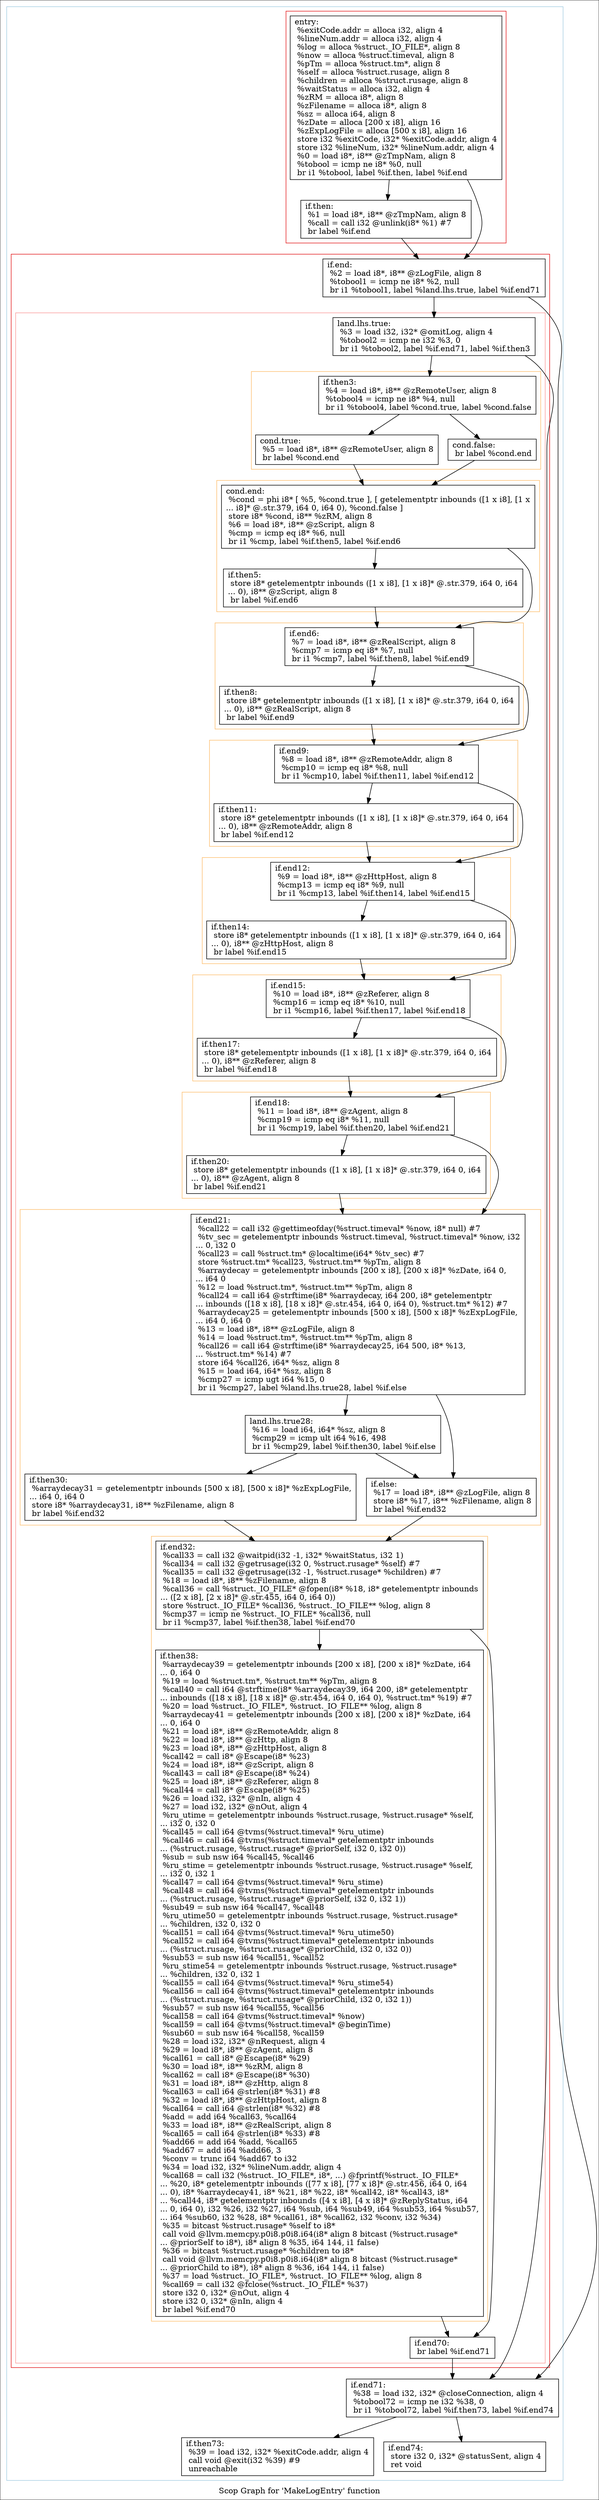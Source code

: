 digraph "Scop Graph for 'MakeLogEntry' function" {
	label="Scop Graph for 'MakeLogEntry' function";

	Node0x20a0760 [shape=record,label="{entry:\l  %exitCode.addr = alloca i32, align 4\l  %lineNum.addr = alloca i32, align 4\l  %log = alloca %struct._IO_FILE*, align 8\l  %now = alloca %struct.timeval, align 8\l  %pTm = alloca %struct.tm*, align 8\l  %self = alloca %struct.rusage, align 8\l  %children = alloca %struct.rusage, align 8\l  %waitStatus = alloca i32, align 4\l  %zRM = alloca i8*, align 8\l  %zFilename = alloca i8*, align 8\l  %sz = alloca i64, align 8\l  %zDate = alloca [200 x i8], align 16\l  %zExpLogFile = alloca [500 x i8], align 16\l  store i32 %exitCode, i32* %exitCode.addr, align 4\l  store i32 %lineNum, i32* %lineNum.addr, align 4\l  %0 = load i8*, i8** @zTmpNam, align 8\l  %tobool = icmp ne i8* %0, null\l  br i1 %tobool, label %if.then, label %if.end\l}"];
	Node0x20a0760 -> Node0x20157f0;
	Node0x20a0760 -> Node0x2016a00;
	Node0x20157f0 [shape=record,label="{if.then:                                          \l  %1 = load i8*, i8** @zTmpNam, align 8\l  %call = call i32 @unlink(i8* %1) #7\l  br label %if.end\l}"];
	Node0x20157f0 -> Node0x2016a00;
	Node0x2016a00 [shape=record,label="{if.end:                                           \l  %2 = load i8*, i8** @zLogFile, align 8\l  %tobool1 = icmp ne i8* %2, null\l  br i1 %tobool1, label %land.lhs.true, label %if.end71\l}"];
	Node0x2016a00 -> Node0x2087d30;
	Node0x2016a00 -> Node0x200f600;
	Node0x2087d30 [shape=record,label="{land.lhs.true:                                    \l  %3 = load i32, i32* @omitLog, align 4\l  %tobool2 = icmp ne i32 %3, 0\l  br i1 %tobool2, label %if.end71, label %if.then3\l}"];
	Node0x2087d30 -> Node0x200f600;
	Node0x2087d30 -> Node0x204b4a0;
	Node0x200f600 [shape=record,label="{if.end71:                                         \l  %38 = load i32, i32* @closeConnection, align 4\l  %tobool72 = icmp ne i32 %38, 0\l  br i1 %tobool72, label %if.then73, label %if.end74\l}"];
	Node0x200f600 -> Node0x1ff8520;
	Node0x200f600 -> Node0x208fb10;
	Node0x1ff8520 [shape=record,label="{if.then73:                                        \l  %39 = load i32, i32* %exitCode.addr, align 4\l  call void @exit(i32 %39) #9\l  unreachable\l}"];
	Node0x208fb10 [shape=record,label="{if.end74:                                         \l  store i32 0, i32* @statusSent, align 4\l  ret void\l}"];
	Node0x204b4a0 [shape=record,label="{if.then3:                                         \l  %4 = load i8*, i8** @zRemoteUser, align 8\l  %tobool4 = icmp ne i8* %4, null\l  br i1 %tobool4, label %cond.true, label %cond.false\l}"];
	Node0x204b4a0 -> Node0x1ff3180;
	Node0x204b4a0 -> Node0x2019120;
	Node0x1ff3180 [shape=record,label="{cond.true:                                        \l  %5 = load i8*, i8** @zRemoteUser, align 8\l  br label %cond.end\l}"];
	Node0x1ff3180 -> Node0x203e790;
	Node0x203e790 [shape=record,label="{cond.end:                                         \l  %cond = phi i8* [ %5, %cond.true ], [ getelementptr inbounds ([1 x i8], [1 x\l... i8]* @.str.379, i64 0, i64 0), %cond.false ]\l  store i8* %cond, i8** %zRM, align 8\l  %6 = load i8*, i8** @zScript, align 8\l  %cmp = icmp eq i8* %6, null\l  br i1 %cmp, label %if.then5, label %if.end6\l}"];
	Node0x203e790 -> Node0x2084790;
	Node0x203e790 -> Node0x2045570;
	Node0x2084790 [shape=record,label="{if.then5:                                         \l  store i8* getelementptr inbounds ([1 x i8], [1 x i8]* @.str.379, i64 0, i64\l... 0), i8** @zScript, align 8\l  br label %if.end6\l}"];
	Node0x2084790 -> Node0x2045570;
	Node0x2045570 [shape=record,label="{if.end6:                                          \l  %7 = load i8*, i8** @zRealScript, align 8\l  %cmp7 = icmp eq i8* %7, null\l  br i1 %cmp7, label %if.then8, label %if.end9\l}"];
	Node0x2045570 -> Node0x1fe8aa0;
	Node0x2045570 -> Node0x1fd9c40;
	Node0x1fe8aa0 [shape=record,label="{if.then8:                                         \l  store i8* getelementptr inbounds ([1 x i8], [1 x i8]* @.str.379, i64 0, i64\l... 0), i8** @zRealScript, align 8\l  br label %if.end9\l}"];
	Node0x1fe8aa0 -> Node0x1fd9c40;
	Node0x1fd9c40 [shape=record,label="{if.end9:                                          \l  %8 = load i8*, i8** @zRemoteAddr, align 8\l  %cmp10 = icmp eq i8* %8, null\l  br i1 %cmp10, label %if.then11, label %if.end12\l}"];
	Node0x1fd9c40 -> Node0x2094160;
	Node0x1fd9c40 -> Node0x2056460;
	Node0x2094160 [shape=record,label="{if.then11:                                        \l  store i8* getelementptr inbounds ([1 x i8], [1 x i8]* @.str.379, i64 0, i64\l... 0), i8** @zRemoteAddr, align 8\l  br label %if.end12\l}"];
	Node0x2094160 -> Node0x2056460;
	Node0x2056460 [shape=record,label="{if.end12:                                         \l  %9 = load i8*, i8** @zHttpHost, align 8\l  %cmp13 = icmp eq i8* %9, null\l  br i1 %cmp13, label %if.then14, label %if.end15\l}"];
	Node0x2056460 -> Node0x1feda30;
	Node0x2056460 -> Node0x2085700;
	Node0x1feda30 [shape=record,label="{if.then14:                                        \l  store i8* getelementptr inbounds ([1 x i8], [1 x i8]* @.str.379, i64 0, i64\l... 0), i8** @zHttpHost, align 8\l  br label %if.end15\l}"];
	Node0x1feda30 -> Node0x2085700;
	Node0x2085700 [shape=record,label="{if.end15:                                         \l  %10 = load i8*, i8** @zReferer, align 8\l  %cmp16 = icmp eq i8* %10, null\l  br i1 %cmp16, label %if.then17, label %if.end18\l}"];
	Node0x2085700 -> Node0x1fd98f0;
	Node0x2085700 -> Node0x2089a80;
	Node0x1fd98f0 [shape=record,label="{if.then17:                                        \l  store i8* getelementptr inbounds ([1 x i8], [1 x i8]* @.str.379, i64 0, i64\l... 0), i8** @zReferer, align 8\l  br label %if.end18\l}"];
	Node0x1fd98f0 -> Node0x2089a80;
	Node0x2089a80 [shape=record,label="{if.end18:                                         \l  %11 = load i8*, i8** @zAgent, align 8\l  %cmp19 = icmp eq i8* %11, null\l  br i1 %cmp19, label %if.then20, label %if.end21\l}"];
	Node0x2089a80 -> Node0x208c000;
	Node0x2089a80 -> Node0x1fea5e0;
	Node0x208c000 [shape=record,label="{if.then20:                                        \l  store i8* getelementptr inbounds ([1 x i8], [1 x i8]* @.str.379, i64 0, i64\l... 0), i8** @zAgent, align 8\l  br label %if.end21\l}"];
	Node0x208c000 -> Node0x1fea5e0;
	Node0x1fea5e0 [shape=record,label="{if.end21:                                         \l  %call22 = call i32 @gettimeofday(%struct.timeval* %now, i8* null) #7\l  %tv_sec = getelementptr inbounds %struct.timeval, %struct.timeval* %now, i32\l... 0, i32 0\l  %call23 = call %struct.tm* @localtime(i64* %tv_sec) #7\l  store %struct.tm* %call23, %struct.tm** %pTm, align 8\l  %arraydecay = getelementptr inbounds [200 x i8], [200 x i8]* %zDate, i64 0,\l... i64 0\l  %12 = load %struct.tm*, %struct.tm** %pTm, align 8\l  %call24 = call i64 @strftime(i8* %arraydecay, i64 200, i8* getelementptr\l... inbounds ([18 x i8], [18 x i8]* @.str.454, i64 0, i64 0), %struct.tm* %12) #7\l  %arraydecay25 = getelementptr inbounds [500 x i8], [500 x i8]* %zExpLogFile,\l... i64 0, i64 0\l  %13 = load i8*, i8** @zLogFile, align 8\l  %14 = load %struct.tm*, %struct.tm** %pTm, align 8\l  %call26 = call i64 @strftime(i8* %arraydecay25, i64 500, i8* %13,\l... %struct.tm* %14) #7\l  store i64 %call26, i64* %sz, align 8\l  %15 = load i64, i64* %sz, align 8\l  %cmp27 = icmp ugt i64 %15, 0\l  br i1 %cmp27, label %land.lhs.true28, label %if.else\l}"];
	Node0x1fea5e0 -> Node0x2099020;
	Node0x1fea5e0 -> Node0x1ffe640;
	Node0x2099020 [shape=record,label="{land.lhs.true28:                                  \l  %16 = load i64, i64* %sz, align 8\l  %cmp29 = icmp ult i64 %16, 498\l  br i1 %cmp29, label %if.then30, label %if.else\l}"];
	Node0x2099020 -> Node0x208a460;
	Node0x2099020 -> Node0x1ffe640;
	Node0x208a460 [shape=record,label="{if.then30:                                        \l  %arraydecay31 = getelementptr inbounds [500 x i8], [500 x i8]* %zExpLogFile,\l... i64 0, i64 0\l  store i8* %arraydecay31, i8** %zFilename, align 8\l  br label %if.end32\l}"];
	Node0x208a460 -> Node0x2075e00;
	Node0x2075e00 [shape=record,label="{if.end32:                                         \l  %call33 = call i32 @waitpid(i32 -1, i32* %waitStatus, i32 1)\l  %call34 = call i32 @getrusage(i32 0, %struct.rusage* %self) #7\l  %call35 = call i32 @getrusage(i32 -1, %struct.rusage* %children) #7\l  %18 = load i8*, i8** %zFilename, align 8\l  %call36 = call %struct._IO_FILE* @fopen(i8* %18, i8* getelementptr inbounds\l... ([2 x i8], [2 x i8]* @.str.455, i64 0, i64 0))\l  store %struct._IO_FILE* %call36, %struct._IO_FILE** %log, align 8\l  %cmp37 = icmp ne %struct._IO_FILE* %call36, null\l  br i1 %cmp37, label %if.then38, label %if.end70\l}"];
	Node0x2075e00 -> Node0x204f420;
	Node0x2075e00 -> Node0x20100a0;
	Node0x204f420 [shape=record,label="{if.then38:                                        \l  %arraydecay39 = getelementptr inbounds [200 x i8], [200 x i8]* %zDate, i64\l... 0, i64 0\l  %19 = load %struct.tm*, %struct.tm** %pTm, align 8\l  %call40 = call i64 @strftime(i8* %arraydecay39, i64 200, i8* getelementptr\l... inbounds ([18 x i8], [18 x i8]* @.str.454, i64 0, i64 0), %struct.tm* %19) #7\l  %20 = load %struct._IO_FILE*, %struct._IO_FILE** %log, align 8\l  %arraydecay41 = getelementptr inbounds [200 x i8], [200 x i8]* %zDate, i64\l... 0, i64 0\l  %21 = load i8*, i8** @zRemoteAddr, align 8\l  %22 = load i8*, i8** @zHttp, align 8\l  %23 = load i8*, i8** @zHttpHost, align 8\l  %call42 = call i8* @Escape(i8* %23)\l  %24 = load i8*, i8** @zScript, align 8\l  %call43 = call i8* @Escape(i8* %24)\l  %25 = load i8*, i8** @zReferer, align 8\l  %call44 = call i8* @Escape(i8* %25)\l  %26 = load i32, i32* @nIn, align 4\l  %27 = load i32, i32* @nOut, align 4\l  %ru_utime = getelementptr inbounds %struct.rusage, %struct.rusage* %self,\l... i32 0, i32 0\l  %call45 = call i64 @tvms(%struct.timeval* %ru_utime)\l  %call46 = call i64 @tvms(%struct.timeval* getelementptr inbounds\l... (%struct.rusage, %struct.rusage* @priorSelf, i32 0, i32 0))\l  %sub = sub nsw i64 %call45, %call46\l  %ru_stime = getelementptr inbounds %struct.rusage, %struct.rusage* %self,\l... i32 0, i32 1\l  %call47 = call i64 @tvms(%struct.timeval* %ru_stime)\l  %call48 = call i64 @tvms(%struct.timeval* getelementptr inbounds\l... (%struct.rusage, %struct.rusage* @priorSelf, i32 0, i32 1))\l  %sub49 = sub nsw i64 %call47, %call48\l  %ru_utime50 = getelementptr inbounds %struct.rusage, %struct.rusage*\l... %children, i32 0, i32 0\l  %call51 = call i64 @tvms(%struct.timeval* %ru_utime50)\l  %call52 = call i64 @tvms(%struct.timeval* getelementptr inbounds\l... (%struct.rusage, %struct.rusage* @priorChild, i32 0, i32 0))\l  %sub53 = sub nsw i64 %call51, %call52\l  %ru_stime54 = getelementptr inbounds %struct.rusage, %struct.rusage*\l... %children, i32 0, i32 1\l  %call55 = call i64 @tvms(%struct.timeval* %ru_stime54)\l  %call56 = call i64 @tvms(%struct.timeval* getelementptr inbounds\l... (%struct.rusage, %struct.rusage* @priorChild, i32 0, i32 1))\l  %sub57 = sub nsw i64 %call55, %call56\l  %call58 = call i64 @tvms(%struct.timeval* %now)\l  %call59 = call i64 @tvms(%struct.timeval* @beginTime)\l  %sub60 = sub nsw i64 %call58, %call59\l  %28 = load i32, i32* @nRequest, align 4\l  %29 = load i8*, i8** @zAgent, align 8\l  %call61 = call i8* @Escape(i8* %29)\l  %30 = load i8*, i8** %zRM, align 8\l  %call62 = call i8* @Escape(i8* %30)\l  %31 = load i8*, i8** @zHttp, align 8\l  %call63 = call i64 @strlen(i8* %31) #8\l  %32 = load i8*, i8** @zHttpHost, align 8\l  %call64 = call i64 @strlen(i8* %32) #8\l  %add = add i64 %call63, %call64\l  %33 = load i8*, i8** @zRealScript, align 8\l  %call65 = call i64 @strlen(i8* %33) #8\l  %add66 = add i64 %add, %call65\l  %add67 = add i64 %add66, 3\l  %conv = trunc i64 %add67 to i32\l  %34 = load i32, i32* %lineNum.addr, align 4\l  %call68 = call i32 (%struct._IO_FILE*, i8*, ...) @fprintf(%struct._IO_FILE*\l... %20, i8* getelementptr inbounds ([77 x i8], [77 x i8]* @.str.456, i64 0, i64\l... 0), i8* %arraydecay41, i8* %21, i8* %22, i8* %call42, i8* %call43, i8*\l... %call44, i8* getelementptr inbounds ([4 x i8], [4 x i8]* @zReplyStatus, i64\l... 0, i64 0), i32 %26, i32 %27, i64 %sub, i64 %sub49, i64 %sub53, i64 %sub57,\l... i64 %sub60, i32 %28, i8* %call61, i8* %call62, i32 %conv, i32 %34)\l  %35 = bitcast %struct.rusage* %self to i8*\l  call void @llvm.memcpy.p0i8.p0i8.i64(i8* align 8 bitcast (%struct.rusage*\l... @priorSelf to i8*), i8* align 8 %35, i64 144, i1 false)\l  %36 = bitcast %struct.rusage* %children to i8*\l  call void @llvm.memcpy.p0i8.p0i8.i64(i8* align 8 bitcast (%struct.rusage*\l... @priorChild to i8*), i8* align 8 %36, i64 144, i1 false)\l  %37 = load %struct._IO_FILE*, %struct._IO_FILE** %log, align 8\l  %call69 = call i32 @fclose(%struct._IO_FILE* %37)\l  store i32 0, i32* @nOut, align 4\l  store i32 0, i32* @nIn, align 4\l  br label %if.end70\l}"];
	Node0x204f420 -> Node0x20100a0;
	Node0x20100a0 [shape=record,label="{if.end70:                                         \l  br label %if.end71\l}"];
	Node0x20100a0 -> Node0x200f600;
	Node0x1ffe640 [shape=record,label="{if.else:                                          \l  %17 = load i8*, i8** @zLogFile, align 8\l  store i8* %17, i8** %zFilename, align 8\l  br label %if.end32\l}"];
	Node0x1ffe640 -> Node0x2075e00;
	Node0x2019120 [shape=record,label="{cond.false:                                       \l  br label %cond.end\l}"];
	Node0x2019120 -> Node0x203e790;
	colorscheme = "paired12"
        subgraph cluster_0x20a9010 {
          label = "";
          style = solid;
          color = 1
          subgraph cluster_0x20a4e70 {
            label = "";
            style = solid;
            color = 6
            Node0x20a0760;
            Node0x20157f0;
          }
          subgraph cluster_0x20a4df0 {
            label = "";
            style = solid;
            color = 6
            subgraph cluster_0x20a6b00 {
              label = "";
              style = solid;
              color = 5
              subgraph cluster_0x20a6a80 {
                label = "";
                style = solid;
                color = 7
                Node0x204b4a0;
                Node0x1ff3180;
                Node0x2019120;
              }
              subgraph cluster_0x20a1c00 {
                label = "";
                style = solid;
                color = 7
                Node0x203e790;
                Node0x2084790;
              }
              subgraph cluster_0x20a1b80 {
                label = "";
                style = solid;
                color = 7
                Node0x2045570;
                Node0x1fe8aa0;
              }
              subgraph cluster_0x211a860 {
                label = "";
                style = solid;
                color = 7
                Node0x1fd9c40;
                Node0x2094160;
              }
              subgraph cluster_0x20e83f0 {
                label = "";
                style = solid;
                color = 7
                Node0x2056460;
                Node0x1feda30;
              }
              subgraph cluster_0x2112a20 {
                label = "";
                style = solid;
                color = 7
                Node0x2085700;
                Node0x1fd98f0;
              }
              subgraph cluster_0x20e8370 {
                label = "";
                style = solid;
                color = 7
                Node0x2089a80;
                Node0x208c000;
              }
              subgraph cluster_0x20f5650 {
                label = "";
                style = solid;
                color = 7
                Node0x1fea5e0;
                Node0x2099020;
                Node0x208a460;
                Node0x1ffe640;
              }
              subgraph cluster_0x20e8470 {
                label = "";
                style = solid;
                color = 7
                Node0x2075e00;
                Node0x204f420;
              }
              Node0x2087d30;
              Node0x20100a0;
            }
            Node0x2016a00;
          }
          Node0x200f600;
          Node0x1ff8520;
          Node0x208fb10;
        }
}
